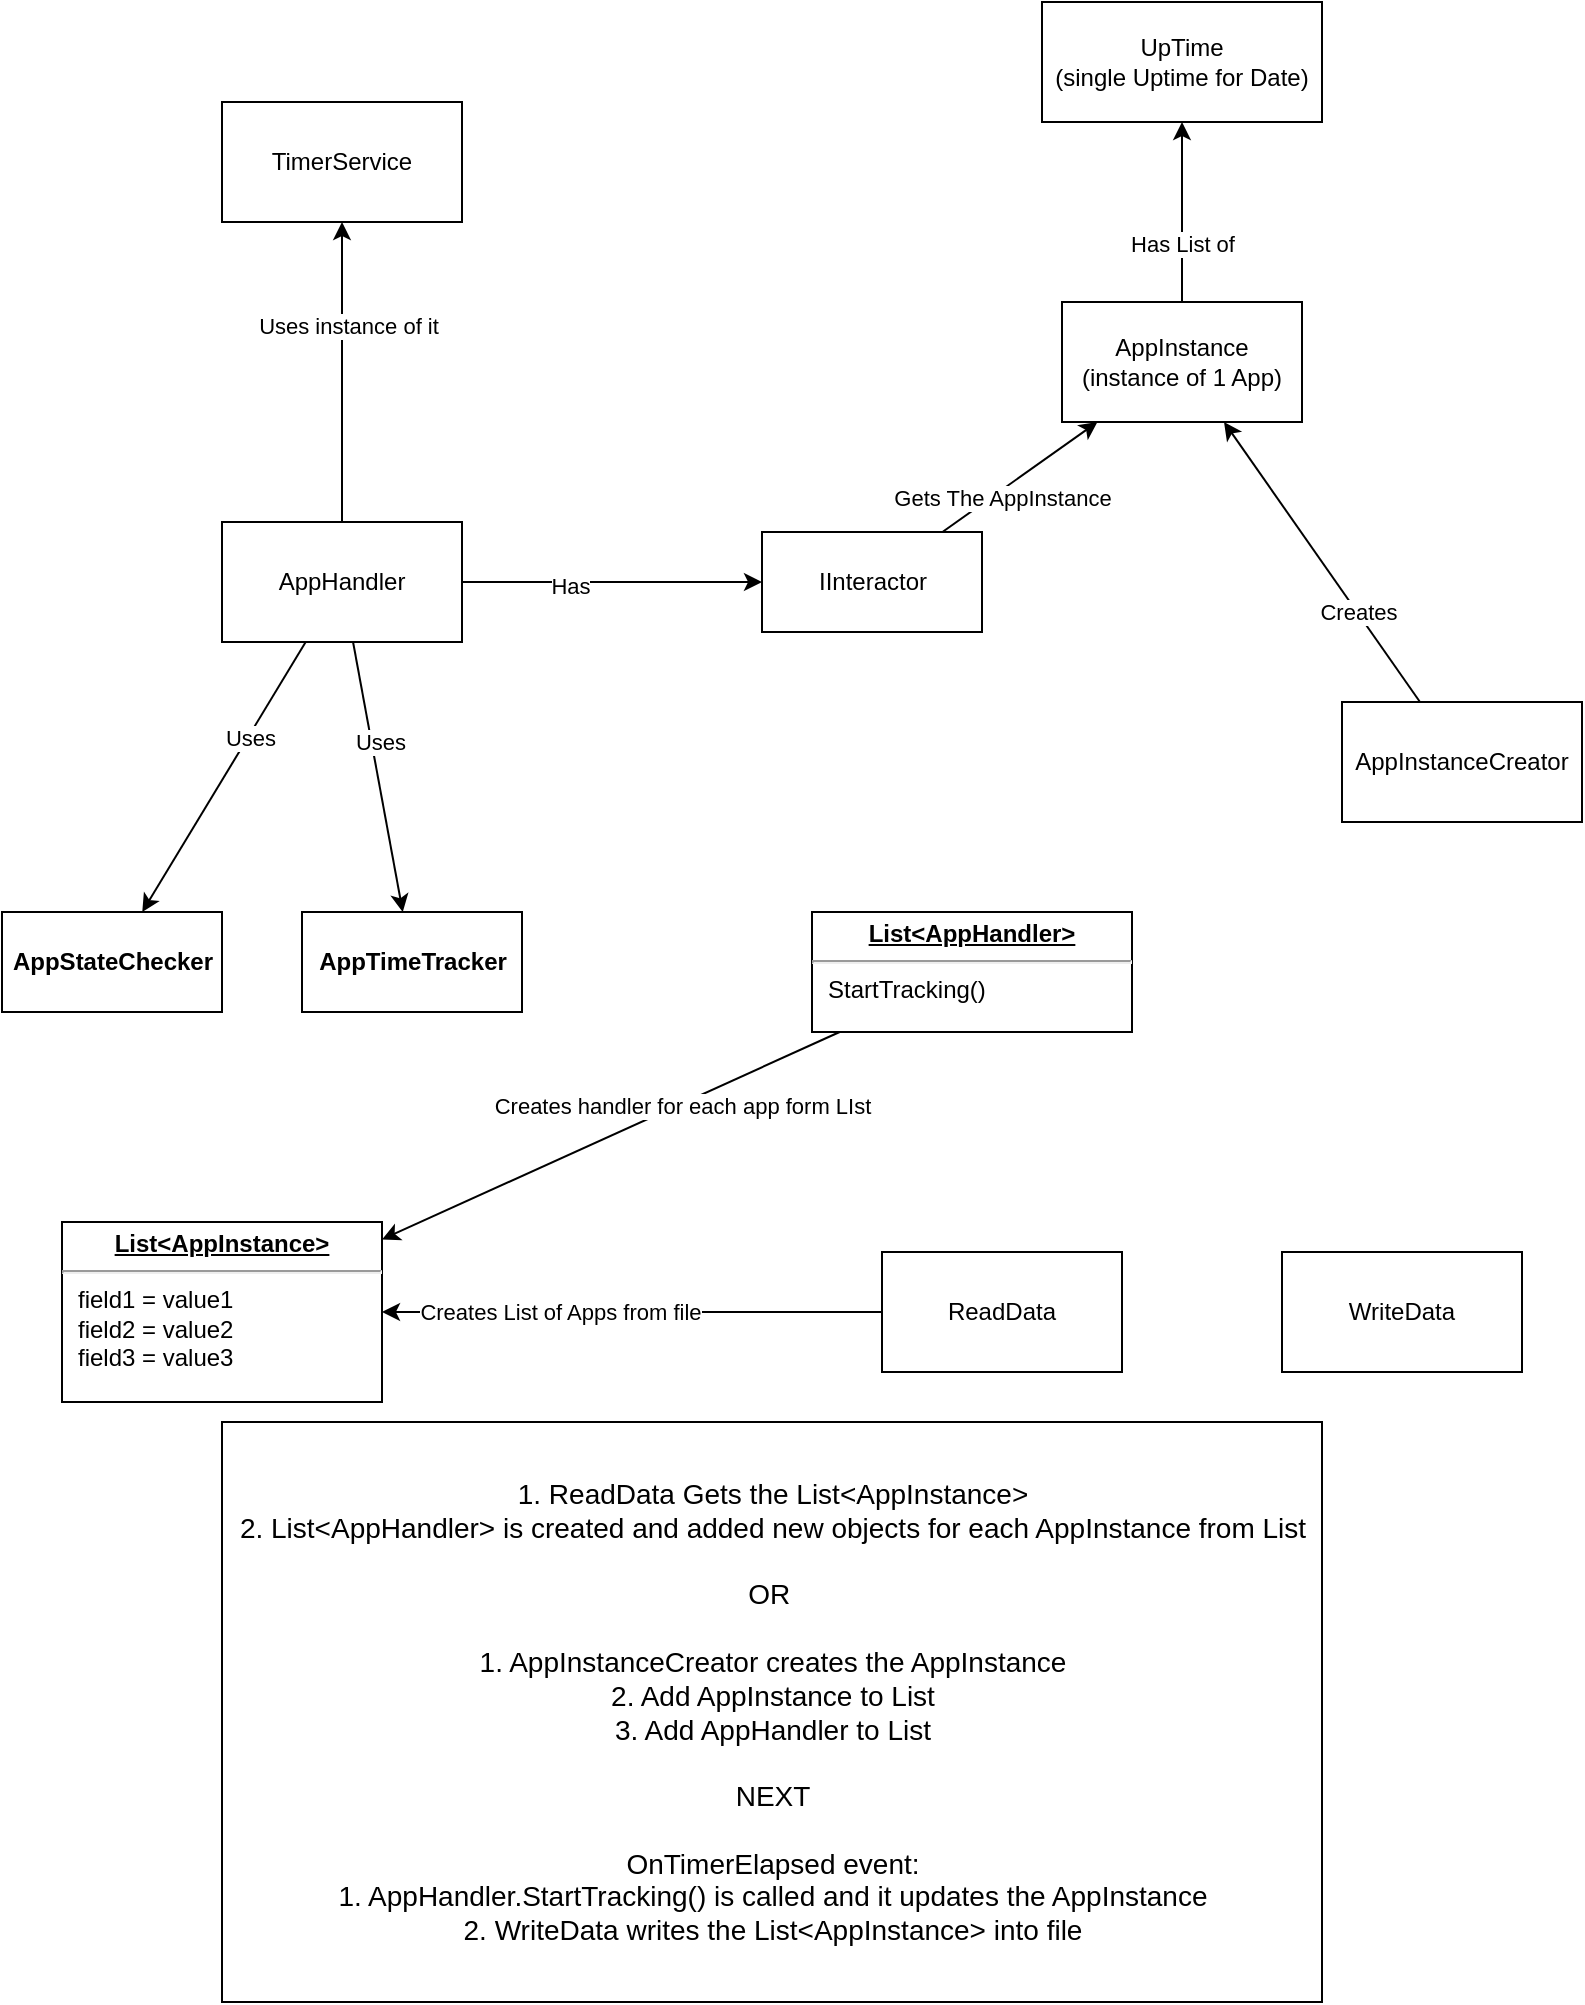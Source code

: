 <mxfile>
    <diagram id="BZ-cO62DnmGgJZc8tXrm" name="TrackedAppWorkFlow">
        <mxGraphModel dx="1530" dy="1181" grid="1" gridSize="10" guides="1" tooltips="1" connect="1" arrows="1" fold="1" page="1" pageScale="1" pageWidth="850" pageHeight="1100" math="0" shadow="0">
            <root>
                <mxCell id="0"/>
                <mxCell id="1" parent="0"/>
                <mxCell id="vjMBUKkElE8_SVuK97PD-60" style="edgeStyle=none;html=1;" edge="1" parent="1" source="2" target="11">
                    <mxGeometry relative="1" as="geometry"/>
                </mxCell>
                <mxCell id="vjMBUKkElE8_SVuK97PD-61" value="Has List of" style="edgeLabel;html=1;align=center;verticalAlign=middle;resizable=0;points=[];" vertex="1" connectable="0" parent="vjMBUKkElE8_SVuK97PD-60">
                    <mxGeometry x="-0.356" relative="1" as="geometry">
                        <mxPoint as="offset"/>
                    </mxGeometry>
                </mxCell>
                <mxCell id="2" value="AppInstance&lt;br&gt;(instance of 1 App)" style="rounded=0;whiteSpace=wrap;html=1;" parent="1" vertex="1">
                    <mxGeometry x="550" y="220" width="120" height="60" as="geometry"/>
                </mxCell>
                <mxCell id="11" value="UpTime&lt;br&gt;(single Uptime for Date)" style="rounded=0;whiteSpace=wrap;html=1;" parent="1" vertex="1">
                    <mxGeometry x="540" y="70" width="140" height="60" as="geometry"/>
                </mxCell>
                <mxCell id="39" value="&lt;b&gt;AppStateChecker&lt;/b&gt;" style="html=1;" parent="1" vertex="1">
                    <mxGeometry x="20" y="525" width="110" height="50" as="geometry"/>
                </mxCell>
                <mxCell id="41" value="&lt;b&gt;AppTimeTracker&lt;/b&gt;" style="html=1;" parent="1" vertex="1">
                    <mxGeometry x="170" y="525" width="110" height="50" as="geometry"/>
                </mxCell>
                <mxCell id="44" style="edgeStyle=none;html=1;" parent="1" source="43" target="2" edge="1">
                    <mxGeometry relative="1" as="geometry">
                        <mxPoint x="400" y="289.231" as="targetPoint"/>
                    </mxGeometry>
                </mxCell>
                <mxCell id="vjMBUKkElE8_SVuK97PD-62" value="Gets The AppInstance" style="edgeLabel;html=1;align=center;verticalAlign=middle;resizable=0;points=[];" vertex="1" connectable="0" parent="44">
                    <mxGeometry x="-0.299" y="-3" relative="1" as="geometry">
                        <mxPoint as="offset"/>
                    </mxGeometry>
                </mxCell>
                <mxCell id="43" value="IInteractor" style="html=1;" parent="1" vertex="1">
                    <mxGeometry x="400" y="335" width="110" height="50" as="geometry"/>
                </mxCell>
                <mxCell id="Bc6zjtvQ-QecZ-7PF7hh-62" style="edgeStyle=none;html=1;" parent="1" source="52" target="Bc6zjtvQ-QecZ-7PF7hh-61" edge="1">
                    <mxGeometry relative="1" as="geometry"/>
                </mxCell>
                <mxCell id="Bc6zjtvQ-QecZ-7PF7hh-63" value="Uses instance of it" style="edgeLabel;html=1;align=center;verticalAlign=middle;resizable=0;points=[];" parent="Bc6zjtvQ-QecZ-7PF7hh-62" vertex="1" connectable="0">
                    <mxGeometry x="0.326" y="-3" relative="1" as="geometry">
                        <mxPoint y="1" as="offset"/>
                    </mxGeometry>
                </mxCell>
                <mxCell id="Bc6zjtvQ-QecZ-7PF7hh-65" style="edgeStyle=none;html=1;" parent="1" source="52" target="43" edge="1">
                    <mxGeometry relative="1" as="geometry"/>
                </mxCell>
                <mxCell id="Bc6zjtvQ-QecZ-7PF7hh-72" value="Has" style="edgeLabel;html=1;align=center;verticalAlign=middle;resizable=0;points=[];" parent="Bc6zjtvQ-QecZ-7PF7hh-65" vertex="1" connectable="0">
                    <mxGeometry x="-0.29" y="-2" relative="1" as="geometry">
                        <mxPoint as="offset"/>
                    </mxGeometry>
                </mxCell>
                <mxCell id="Bc6zjtvQ-QecZ-7PF7hh-66" style="edgeStyle=none;html=1;" parent="1" source="52" target="41" edge="1">
                    <mxGeometry relative="1" as="geometry"/>
                </mxCell>
                <mxCell id="Bc6zjtvQ-QecZ-7PF7hh-71" value="Uses" style="edgeLabel;html=1;align=center;verticalAlign=middle;resizable=0;points=[];" parent="Bc6zjtvQ-QecZ-7PF7hh-66" vertex="1" connectable="0">
                    <mxGeometry x="-0.26" y="3" relative="1" as="geometry">
                        <mxPoint x="1" as="offset"/>
                    </mxGeometry>
                </mxCell>
                <mxCell id="Bc6zjtvQ-QecZ-7PF7hh-68" style="edgeStyle=none;html=1;" parent="1" source="52" target="39" edge="1">
                    <mxGeometry relative="1" as="geometry"/>
                </mxCell>
                <mxCell id="Bc6zjtvQ-QecZ-7PF7hh-69" value="Uses" style="edgeLabel;html=1;align=center;verticalAlign=middle;resizable=0;points=[];" parent="Bc6zjtvQ-QecZ-7PF7hh-68" vertex="1" connectable="0">
                    <mxGeometry x="-0.304" y="1" relative="1" as="geometry">
                        <mxPoint as="offset"/>
                    </mxGeometry>
                </mxCell>
                <mxCell id="52" value="AppHandler" style="whiteSpace=wrap;html=1;" parent="1" vertex="1">
                    <mxGeometry x="130" y="330" width="120" height="60" as="geometry"/>
                </mxCell>
                <mxCell id="Bc6zjtvQ-QecZ-7PF7hh-61" value="TimerService" style="whiteSpace=wrap;html=1;" parent="1" vertex="1">
                    <mxGeometry x="130" y="120" width="120" height="60" as="geometry"/>
                </mxCell>
                <mxCell id="vjMBUKkElE8_SVuK97PD-53" style="edgeStyle=none;html=1;" edge="1" parent="1" source="vjMBUKkElE8_SVuK97PD-52" target="2">
                    <mxGeometry relative="1" as="geometry"/>
                </mxCell>
                <mxCell id="vjMBUKkElE8_SVuK97PD-54" value="Creates" style="edgeLabel;html=1;align=center;verticalAlign=middle;resizable=0;points=[];" vertex="1" connectable="0" parent="vjMBUKkElE8_SVuK97PD-53">
                    <mxGeometry x="-0.359" relative="1" as="geometry">
                        <mxPoint as="offset"/>
                    </mxGeometry>
                </mxCell>
                <mxCell id="vjMBUKkElE8_SVuK97PD-52" value="AppInstanceCreator" style="whiteSpace=wrap;html=1;" vertex="1" parent="1">
                    <mxGeometry x="690" y="420" width="120" height="60" as="geometry"/>
                </mxCell>
                <mxCell id="vjMBUKkElE8_SVuK97PD-66" style="edgeStyle=none;html=1;" edge="1" parent="1" source="vjMBUKkElE8_SVuK97PD-55" target="vjMBUKkElE8_SVuK97PD-59">
                    <mxGeometry relative="1" as="geometry"/>
                </mxCell>
                <mxCell id="vjMBUKkElE8_SVuK97PD-67" value="Creates List of Apps from file" style="edgeLabel;html=1;align=center;verticalAlign=middle;resizable=0;points=[];" vertex="1" connectable="0" parent="vjMBUKkElE8_SVuK97PD-66">
                    <mxGeometry x="0.287" relative="1" as="geometry">
                        <mxPoint as="offset"/>
                    </mxGeometry>
                </mxCell>
                <mxCell id="vjMBUKkElE8_SVuK97PD-55" value="ReadData" style="whiteSpace=wrap;html=1;" vertex="1" parent="1">
                    <mxGeometry x="460" y="695" width="120" height="60" as="geometry"/>
                </mxCell>
                <mxCell id="vjMBUKkElE8_SVuK97PD-56" value="WriteData" style="whiteSpace=wrap;html=1;" vertex="1" parent="1">
                    <mxGeometry x="660" y="695" width="120" height="60" as="geometry"/>
                </mxCell>
                <mxCell id="vjMBUKkElE8_SVuK97PD-63" style="edgeStyle=none;html=1;" edge="1" parent="1" source="vjMBUKkElE8_SVuK97PD-58" target="vjMBUKkElE8_SVuK97PD-59">
                    <mxGeometry relative="1" as="geometry"/>
                </mxCell>
                <mxCell id="vjMBUKkElE8_SVuK97PD-64" value="Creates handler for each app form LIst" style="edgeLabel;html=1;align=center;verticalAlign=middle;resizable=0;points=[];" vertex="1" connectable="0" parent="vjMBUKkElE8_SVuK97PD-63">
                    <mxGeometry x="-0.309" y="1" relative="1" as="geometry">
                        <mxPoint as="offset"/>
                    </mxGeometry>
                </mxCell>
                <mxCell id="vjMBUKkElE8_SVuK97PD-58" value="&lt;p style=&quot;margin:0px;margin-top:4px;text-align:center;text-decoration:underline;&quot;&gt;&lt;b&gt;List&amp;lt;AppHandler&amp;gt;&lt;/b&gt;&lt;/p&gt;&lt;hr&gt;&lt;p style=&quot;margin:0px;margin-left:8px;&quot;&gt;StartTracking()&lt;/p&gt;" style="verticalAlign=top;align=left;overflow=fill;fontSize=12;fontFamily=Helvetica;html=1;" vertex="1" parent="1">
                    <mxGeometry x="425" y="525" width="160" height="60" as="geometry"/>
                </mxCell>
                <mxCell id="vjMBUKkElE8_SVuK97PD-59" value="&lt;p style=&quot;margin:0px;margin-top:4px;text-align:center;text-decoration:underline;&quot;&gt;&lt;b&gt;List&amp;lt;AppInstance&amp;gt;&lt;/b&gt;&lt;/p&gt;&lt;hr&gt;&lt;p style=&quot;margin:0px;margin-left:8px;&quot;&gt;field1 = value1&lt;br&gt;field2 = value2&lt;br&gt;field3 = value3&lt;/p&gt;" style="verticalAlign=top;align=left;overflow=fill;fontSize=12;fontFamily=Helvetica;html=1;" vertex="1" parent="1">
                    <mxGeometry x="50" y="680" width="160" height="90" as="geometry"/>
                </mxCell>
                <mxCell id="vjMBUKkElE8_SVuK97PD-69" value="1. ReadData Gets the List&amp;lt;AppInstance&amp;gt;&lt;br style=&quot;border-color: var(--border-color);&quot;&gt;2. List&amp;lt;AppHandler&amp;gt; is created and added new objects for each AppInstance from List&lt;br style=&quot;border-color: var(--border-color);&quot;&gt;&lt;br style=&quot;border-color: var(--border-color);&quot;&gt;OR&amp;nbsp;&lt;br style=&quot;border-color: var(--border-color);&quot;&gt;&lt;br style=&quot;border-color: var(--border-color);&quot;&gt;1. AppInstanceCreator creates the AppInstance&lt;br style=&quot;border-color: var(--border-color);&quot;&gt;2. Add AppInstance to List&lt;br style=&quot;border-color: var(--border-color);&quot;&gt;3. Add AppHandler to List&lt;br style=&quot;border-color: var(--border-color);&quot;&gt;&lt;br style=&quot;border-color: var(--border-color);&quot;&gt;NEXT&lt;br style=&quot;border-color: var(--border-color);&quot;&gt;&lt;br style=&quot;border-color: var(--border-color);&quot;&gt;OnTimerElapsed event:&lt;br style=&quot;border-color: var(--border-color);&quot;&gt;1. AppHandler.StartTracking() is called and it updates the AppInstance&lt;br style=&quot;border-color: var(--border-color);&quot;&gt;2. WriteData writes the List&amp;lt;AppInstance&amp;gt; into file" style="html=1;fontSize=14;" vertex="1" parent="1">
                    <mxGeometry x="130" y="780" width="550" height="290" as="geometry"/>
                </mxCell>
            </root>
        </mxGraphModel>
    </diagram>
    <diagram id="vio9tZY0HiVOnr2UPps9" name="TrackedAppClasses">
        <mxGraphModel dx="1260" dy="973" grid="1" gridSize="10" guides="1" tooltips="1" connect="1" arrows="1" fold="1" page="1" pageScale="1" pageWidth="850" pageHeight="1100" math="0" shadow="0">
            <root>
                <mxCell id="0"/>
                <mxCell id="1" parent="0"/>
                <mxCell id="2riPED5oYC9T3TNb9gyd-1" value="AppInstanse" style="swimlane;fontStyle=1;align=center;verticalAlign=top;childLayout=stackLayout;horizontal=1;startSize=26;horizontalStack=0;resizeParent=1;resizeParentMax=0;resizeLast=0;collapsible=1;marginBottom=0;" parent="1" vertex="1">
                    <mxGeometry x="440" y="310" width="160" height="124" as="geometry"/>
                </mxCell>
                <mxCell id="2riPED5oYC9T3TNb9gyd-2" value="+ Id : int&#10;+ Name : string&#10;+ IsRunning : bool&#10;+ UpTimes : List&lt;Uptime&gt;" style="text;strokeColor=none;fillColor=none;align=left;verticalAlign=top;spacingLeft=4;spacingRight=4;overflow=hidden;rotatable=0;points=[[0,0.5],[1,0.5]];portConstraint=eastwest;" parent="2riPED5oYC9T3TNb9gyd-1" vertex="1">
                    <mxGeometry y="26" width="160" height="64" as="geometry"/>
                </mxCell>
                <mxCell id="2riPED5oYC9T3TNb9gyd-3" value="" style="line;strokeWidth=1;fillColor=none;align=left;verticalAlign=middle;spacingTop=-1;spacingLeft=3;spacingRight=3;rotatable=0;labelPosition=right;points=[];portConstraint=eastwest;strokeColor=inherit;" parent="2riPED5oYC9T3TNb9gyd-1" vertex="1">
                    <mxGeometry y="90" width="160" height="8" as="geometry"/>
                </mxCell>
                <mxCell id="2riPED5oYC9T3TNb9gyd-4" value="+ method(type): type" style="text;strokeColor=none;fillColor=none;align=left;verticalAlign=top;spacingLeft=4;spacingRight=4;overflow=hidden;rotatable=0;points=[[0,0.5],[1,0.5]];portConstraint=eastwest;" parent="2riPED5oYC9T3TNb9gyd-1" vertex="1">
                    <mxGeometry y="98" width="160" height="26" as="geometry"/>
                </mxCell>
                <mxCell id="c5aE6hKna7cGHucHUaRy-1" value="UpTime" style="swimlane;fontStyle=1;align=center;verticalAlign=top;childLayout=stackLayout;horizontal=1;startSize=26;horizontalStack=0;resizeParent=1;resizeParentMax=0;resizeLast=0;collapsible=1;marginBottom=0;" parent="1" vertex="1">
                    <mxGeometry x="670" y="316" width="160" height="104" as="geometry">
                        <mxRectangle x="100" y="50" width="110" height="30" as="alternateBounds"/>
                    </mxGeometry>
                </mxCell>
                <mxCell id="c5aE6hKna7cGHucHUaRy-2" value="+ Minutes : int &#10;+ Date : DateOnly" style="text;strokeColor=none;fillColor=none;align=left;verticalAlign=top;spacingLeft=4;spacingRight=4;overflow=hidden;rotatable=0;points=[[0,0.5],[1,0.5]];portConstraint=eastwest;" parent="c5aE6hKna7cGHucHUaRy-1" vertex="1">
                    <mxGeometry y="26" width="160" height="44" as="geometry"/>
                </mxCell>
                <mxCell id="c5aE6hKna7cGHucHUaRy-3" value="" style="line;strokeWidth=1;fillColor=none;align=left;verticalAlign=middle;spacingTop=-1;spacingLeft=3;spacingRight=3;rotatable=0;labelPosition=right;points=[];portConstraint=eastwest;strokeColor=inherit;" parent="c5aE6hKna7cGHucHUaRy-1" vertex="1">
                    <mxGeometry y="70" width="160" height="8" as="geometry"/>
                </mxCell>
                <mxCell id="c5aE6hKna7cGHucHUaRy-4" value="+ method(type): type" style="text;strokeColor=none;fillColor=none;align=left;verticalAlign=top;spacingLeft=4;spacingRight=4;overflow=hidden;rotatable=0;points=[[0,0.5],[1,0.5]];portConstraint=eastwest;" parent="c5aE6hKna7cGHucHUaRy-1" vertex="1">
                    <mxGeometry y="78" width="160" height="26" as="geometry"/>
                </mxCell>
                <mxCell id="M_Fn2lDX56Cs01cFmTBk-2" style="edgeStyle=none;html=1;dashed=1;dashPattern=8 8;" parent="1" source="c5aE6hKna7cGHucHUaRy-5" target="M_Fn2lDX56Cs01cFmTBk-1" edge="1">
                    <mxGeometry relative="1" as="geometry"/>
                </mxCell>
                <mxCell id="c5aE6hKna7cGHucHUaRy-5" value="AppStateChecker" style="swimlane;fontStyle=1;align=center;verticalAlign=top;childLayout=stackLayout;horizontal=1;startSize=26;horizontalStack=0;resizeParent=1;resizeParentMax=0;resizeLast=0;collapsible=1;marginBottom=0;" parent="1" vertex="1">
                    <mxGeometry x="25" y="940" width="160" height="86" as="geometry"/>
                </mxCell>
                <mxCell id="c5aE6hKna7cGHucHUaRy-6" value="+ field: type" style="text;strokeColor=none;fillColor=none;align=left;verticalAlign=top;spacingLeft=4;spacingRight=4;overflow=hidden;rotatable=0;points=[[0,0.5],[1,0.5]];portConstraint=eastwest;" parent="c5aE6hKna7cGHucHUaRy-5" vertex="1">
                    <mxGeometry y="26" width="160" height="26" as="geometry"/>
                </mxCell>
                <mxCell id="c5aE6hKna7cGHucHUaRy-7" value="" style="line;strokeWidth=1;fillColor=none;align=left;verticalAlign=middle;spacingTop=-1;spacingLeft=3;spacingRight=3;rotatable=0;labelPosition=right;points=[];portConstraint=eastwest;strokeColor=inherit;" parent="c5aE6hKna7cGHucHUaRy-5" vertex="1">
                    <mxGeometry y="52" width="160" height="8" as="geometry"/>
                </mxCell>
                <mxCell id="c5aE6hKna7cGHucHUaRy-8" value="+ method(type): type" style="text;strokeColor=none;fillColor=none;align=left;verticalAlign=top;spacingLeft=4;spacingRight=4;overflow=hidden;rotatable=0;points=[[0,0.5],[1,0.5]];portConstraint=eastwest;" parent="c5aE6hKna7cGHucHUaRy-5" vertex="1">
                    <mxGeometry y="60" width="160" height="26" as="geometry"/>
                </mxCell>
                <mxCell id="M_Fn2lDX56Cs01cFmTBk-1" value="&lt;p style=&quot;margin:0px;margin-top:4px;text-align:center;&quot;&gt;&lt;i&gt;&amp;lt;&amp;lt;Interface&amp;gt;&amp;gt;&lt;/i&gt;&lt;br&gt;&lt;b&gt;IAppStateChecker&lt;/b&gt;&lt;/p&gt;&lt;hr size=&quot;1&quot;&gt;&lt;p style=&quot;margin:0px;margin-left:4px;&quot;&gt;+ AppInteractor : Interactor&lt;/p&gt;&lt;hr size=&quot;1&quot;&gt;&lt;p style=&quot;margin:0px;margin-left:4px;&quot;&gt;+ GetAppState () : bool&lt;br&gt;&lt;/p&gt;&lt;p style=&quot;margin:0px;margin-left:4px;&quot;&gt;+ UpdateStatus() : EventHandler&lt;/p&gt;" style="verticalAlign=top;align=left;overflow=fill;fontSize=12;fontFamily=Helvetica;html=1;" parent="1" vertex="1">
                    <mxGeometry x="10" y="720" width="190" height="140" as="geometry"/>
                </mxCell>
                <mxCell id="wEJZX17gfzbtgvIJ9ov2-2" style="edgeStyle=none;html=1;" parent="1" source="M_Fn2lDX56Cs01cFmTBk-3" target="2riPED5oYC9T3TNb9gyd-1" edge="1">
                    <mxGeometry relative="1" as="geometry"/>
                </mxCell>
                <mxCell id="M_Fn2lDX56Cs01cFmTBk-3" value="&lt;&lt;Interface&gt;&gt;&#10;IInteractor" style="swimlane;fontStyle=1;align=center;verticalAlign=top;childLayout=stackLayout;horizontal=1;startSize=41;horizontalStack=0;resizeParent=1;resizeParentMax=0;resizeLast=0;collapsible=1;marginBottom=0;" parent="1" vertex="1">
                    <mxGeometry x="425" y="474.5" width="190" height="101" as="geometry"/>
                </mxCell>
                <mxCell id="M_Fn2lDX56Cs01cFmTBk-4" value="+ App : AppInstance" style="text;strokeColor=none;fillColor=none;align=left;verticalAlign=top;spacingLeft=4;spacingRight=4;overflow=hidden;rotatable=0;points=[[0,0.5],[1,0.5]];portConstraint=eastwest;" parent="M_Fn2lDX56Cs01cFmTBk-3" vertex="1">
                    <mxGeometry y="41" width="190" height="26" as="geometry"/>
                </mxCell>
                <mxCell id="M_Fn2lDX56Cs01cFmTBk-5" value="" style="line;strokeWidth=1;fillColor=none;align=left;verticalAlign=middle;spacingTop=-1;spacingLeft=3;spacingRight=3;rotatable=0;labelPosition=right;points=[];portConstraint=eastwest;strokeColor=inherit;" parent="M_Fn2lDX56Cs01cFmTBk-3" vertex="1">
                    <mxGeometry y="67" width="190" height="8" as="geometry"/>
                </mxCell>
                <mxCell id="M_Fn2lDX56Cs01cFmTBk-6" value="+ GetAppById (int) : AppInstance" style="text;strokeColor=none;fillColor=none;align=left;verticalAlign=top;spacingLeft=4;spacingRight=4;overflow=hidden;rotatable=0;points=[[0,0.5],[1,0.5]];portConstraint=eastwest;" parent="M_Fn2lDX56Cs01cFmTBk-3" vertex="1">
                    <mxGeometry y="75" width="190" height="26" as="geometry"/>
                </mxCell>
                <mxCell id="xKE1cE81m3nqjKy4N8sU-1" value="&lt;p style=&quot;margin:0px;margin-top:4px;text-align:center;&quot;&gt;&lt;i&gt;&amp;lt;&amp;lt;Interface&amp;gt;&amp;gt;&lt;/i&gt;&lt;br&gt;&lt;b&gt;ITimeTracker&lt;/b&gt;&lt;/p&gt;&lt;hr size=&quot;1&quot;&gt;&lt;p style=&quot;margin:0px;margin-left:4px;&quot;&gt;+ AppInteractor : Interactor&lt;/p&gt;&lt;hr size=&quot;1&quot;&gt;&lt;p style=&quot;margin:0px;margin-left:4px;&quot;&gt;+ UpdateAppTime() : void&lt;br&gt;&lt;/p&gt;" style="verticalAlign=top;align=left;overflow=fill;fontSize=12;fontFamily=Helvetica;html=1;" parent="1" vertex="1">
                    <mxGeometry x="250" y="720" width="190" height="140" as="geometry"/>
                </mxCell>
                <mxCell id="vB-PPDz6NzqkqVzL-LXA-5" style="edgeStyle=none;html=1;dashed=1;dashPattern=8 8;" parent="1" source="vB-PPDz6NzqkqVzL-LXA-1" target="xKE1cE81m3nqjKy4N8sU-1" edge="1">
                    <mxGeometry relative="1" as="geometry"/>
                </mxCell>
                <mxCell id="vB-PPDz6NzqkqVzL-LXA-1" value="TimeTracker" style="swimlane;fontStyle=1;align=center;verticalAlign=top;childLayout=stackLayout;horizontal=1;startSize=26;horizontalStack=0;resizeParent=1;resizeParentMax=0;resizeLast=0;collapsible=1;marginBottom=0;" parent="1" vertex="1">
                    <mxGeometry x="265" y="940" width="160" height="86" as="geometry"/>
                </mxCell>
                <mxCell id="vB-PPDz6NzqkqVzL-LXA-2" value="+ field: type" style="text;strokeColor=none;fillColor=none;align=left;verticalAlign=top;spacingLeft=4;spacingRight=4;overflow=hidden;rotatable=0;points=[[0,0.5],[1,0.5]];portConstraint=eastwest;" parent="vB-PPDz6NzqkqVzL-LXA-1" vertex="1">
                    <mxGeometry y="26" width="160" height="26" as="geometry"/>
                </mxCell>
                <mxCell id="vB-PPDz6NzqkqVzL-LXA-3" value="" style="line;strokeWidth=1;fillColor=none;align=left;verticalAlign=middle;spacingTop=-1;spacingLeft=3;spacingRight=3;rotatable=0;labelPosition=right;points=[];portConstraint=eastwest;strokeColor=inherit;" parent="vB-PPDz6NzqkqVzL-LXA-1" vertex="1">
                    <mxGeometry y="52" width="160" height="8" as="geometry"/>
                </mxCell>
                <mxCell id="vB-PPDz6NzqkqVzL-LXA-4" value="+ method(type): type" style="text;strokeColor=none;fillColor=none;align=left;verticalAlign=top;spacingLeft=4;spacingRight=4;overflow=hidden;rotatable=0;points=[[0,0.5],[1,0.5]];portConstraint=eastwest;" parent="vB-PPDz6NzqkqVzL-LXA-1" vertex="1">
                    <mxGeometry y="60" width="160" height="26" as="geometry"/>
                </mxCell>
                <mxCell id="3iPNuKRFTGDdoeyNfGwK-5" value="" style="edgeStyle=none;html=1;dashed=1;dashPattern=8 8;" parent="1" source="3iPNuKRFTGDdoeyNfGwK-1" target="M_Fn2lDX56Cs01cFmTBk-3" edge="1">
                    <mxGeometry relative="1" as="geometry"/>
                </mxCell>
                <mxCell id="3iPNuKRFTGDdoeyNfGwK-1" value="Interactor" style="swimlane;fontStyle=1;align=center;verticalAlign=top;childLayout=stackLayout;horizontal=1;startSize=26;horizontalStack=0;resizeParent=1;resizeParentMax=0;resizeLast=0;collapsible=1;marginBottom=0;" parent="1" vertex="1">
                    <mxGeometry x="660" y="560" width="160" height="86" as="geometry"/>
                </mxCell>
                <mxCell id="3iPNuKRFTGDdoeyNfGwK-2" value="+ field: type" style="text;strokeColor=none;fillColor=none;align=left;verticalAlign=top;spacingLeft=4;spacingRight=4;overflow=hidden;rotatable=0;points=[[0,0.5],[1,0.5]];portConstraint=eastwest;" parent="3iPNuKRFTGDdoeyNfGwK-1" vertex="1">
                    <mxGeometry y="26" width="160" height="26" as="geometry"/>
                </mxCell>
                <mxCell id="3iPNuKRFTGDdoeyNfGwK-3" value="" style="line;strokeWidth=1;fillColor=none;align=left;verticalAlign=middle;spacingTop=-1;spacingLeft=3;spacingRight=3;rotatable=0;labelPosition=right;points=[];portConstraint=eastwest;strokeColor=inherit;" parent="3iPNuKRFTGDdoeyNfGwK-1" vertex="1">
                    <mxGeometry y="52" width="160" height="8" as="geometry"/>
                </mxCell>
                <mxCell id="3iPNuKRFTGDdoeyNfGwK-4" value="+ method(type): type" style="text;strokeColor=none;fillColor=none;align=left;verticalAlign=top;spacingLeft=4;spacingRight=4;overflow=hidden;rotatable=0;points=[[0,0.5],[1,0.5]];portConstraint=eastwest;" parent="3iPNuKRFTGDdoeyNfGwK-1" vertex="1">
                    <mxGeometry y="60" width="160" height="26" as="geometry"/>
                </mxCell>
                <mxCell id="NBzz8WkEO_0MQ7WdpvKx-2" value="&lt;p style=&quot;margin:0px;margin-top:4px;text-align:center;&quot;&gt;&lt;b&gt;StaticTimerService&lt;/b&gt;&lt;/p&gt;&lt;hr size=&quot;1&quot;&gt;&lt;p style=&quot;margin:0px;margin-left:4px;&quot;&gt;+ TimeElapsed : EventHandler&amp;lt;int&amp;gt;&lt;/p&gt;&lt;hr size=&quot;1&quot;&gt;&lt;p style=&quot;margin:0px;margin-left:4px;&quot;&gt;+ GetInstance() : StaticTimerService&lt;br&gt;&lt;/p&gt;" style="verticalAlign=top;align=left;overflow=fill;fontSize=12;fontFamily=Helvetica;html=1;" parent="1" vertex="1">
                    <mxGeometry x="310" y="120" width="200" height="90" as="geometry"/>
                </mxCell>
                <mxCell id="wJqPjbKtkDIRBSEz-App-10" style="edgeStyle=none;html=1;" parent="1" source="wJqPjbKtkDIRBSEz-App-1" target="M_Fn2lDX56Cs01cFmTBk-3" edge="1">
                    <mxGeometry relative="1" as="geometry"/>
                </mxCell>
                <mxCell id="wJqPjbKtkDIRBSEz-App-12" style="edgeStyle=none;html=1;" parent="1" source="wJqPjbKtkDIRBSEz-App-1" target="M_Fn2lDX56Cs01cFmTBk-1" edge="1">
                    <mxGeometry relative="1" as="geometry"/>
                </mxCell>
                <mxCell id="wJqPjbKtkDIRBSEz-App-13" style="edgeStyle=none;html=1;" parent="1" source="wJqPjbKtkDIRBSEz-App-1" target="xKE1cE81m3nqjKy4N8sU-1" edge="1">
                    <mxGeometry relative="1" as="geometry"/>
                </mxCell>
                <mxCell id="_B3kjIsg-tNy-zB0qmga-1" style="edgeStyle=none;html=1;" parent="1" source="wJqPjbKtkDIRBSEz-App-1" target="NBzz8WkEO_0MQ7WdpvKx-2" edge="1">
                    <mxGeometry relative="1" as="geometry"/>
                </mxCell>
                <mxCell id="wJqPjbKtkDIRBSEz-App-1" value="&lt;&lt;Interface&gt;&gt;&#10;IAppHandler" style="swimlane;fontStyle=1;align=center;verticalAlign=top;childLayout=stackLayout;horizontal=1;startSize=41;horizontalStack=0;resizeParent=1;resizeParentMax=0;resizeLast=0;collapsible=1;marginBottom=0;" parent="1" vertex="1">
                    <mxGeometry x="30" y="460" width="210" height="130" as="geometry"/>
                </mxCell>
                <mxCell id="wJqPjbKtkDIRBSEz-App-2" value="+ Interactor : IInteractor" style="text;strokeColor=none;fillColor=none;align=left;verticalAlign=top;spacingLeft=4;spacingRight=4;overflow=hidden;rotatable=0;points=[[0,0.5],[1,0.5]];portConstraint=eastwest;" parent="wJqPjbKtkDIRBSEz-App-1" vertex="1">
                    <mxGeometry y="41" width="210" height="39" as="geometry"/>
                </mxCell>
                <mxCell id="wJqPjbKtkDIRBSEz-App-3" value="" style="line;strokeWidth=1;fillColor=none;align=left;verticalAlign=middle;spacingTop=-1;spacingLeft=3;spacingRight=3;rotatable=0;labelPosition=right;points=[];portConstraint=eastwest;strokeColor=inherit;" parent="wJqPjbKtkDIRBSEz-App-1" vertex="1">
                    <mxGeometry y="80" width="210" height="8" as="geometry"/>
                </mxCell>
                <mxCell id="wJqPjbKtkDIRBSEz-App-4" value="+ TrackApp()" style="text;strokeColor=none;fillColor=none;align=left;verticalAlign=top;spacingLeft=4;spacingRight=4;overflow=hidden;rotatable=0;points=[[0,0.5],[1,0.5]];portConstraint=eastwest;" parent="wJqPjbKtkDIRBSEz-App-1" vertex="1">
                    <mxGeometry y="88" width="210" height="42" as="geometry"/>
                </mxCell>
                <mxCell id="wJqPjbKtkDIRBSEz-App-9" style="edgeStyle=none;html=1;dashed=1;dashPattern=12 12;" parent="1" source="wJqPjbKtkDIRBSEz-App-5" target="wJqPjbKtkDIRBSEz-App-1" edge="1">
                    <mxGeometry relative="1" as="geometry"/>
                </mxCell>
                <mxCell id="wJqPjbKtkDIRBSEz-App-5" value="AppHandler" style="swimlane;fontStyle=1;align=center;verticalAlign=top;childLayout=stackLayout;horizontal=1;startSize=26;horizontalStack=0;resizeParent=1;resizeParentMax=0;resizeLast=0;collapsible=1;marginBottom=0;" parent="1" vertex="1">
                    <mxGeometry x="25" y="240" width="210" height="114" as="geometry"/>
                </mxCell>
                <mxCell id="wJqPjbKtkDIRBSEz-App-6" value="- _stateChecker L IAppStateChecker&#10;- _timeTracker : IAppTimeTracker&#10;- _ioService : IAppIOService" style="text;strokeColor=none;fillColor=none;align=left;verticalAlign=top;spacingLeft=4;spacingRight=4;overflow=hidden;rotatable=0;points=[[0,0.5],[1,0.5]];portConstraint=eastwest;" parent="wJqPjbKtkDIRBSEz-App-5" vertex="1">
                    <mxGeometry y="26" width="210" height="54" as="geometry"/>
                </mxCell>
                <mxCell id="wJqPjbKtkDIRBSEz-App-7" value="" style="line;strokeWidth=1;fillColor=none;align=left;verticalAlign=middle;spacingTop=-1;spacingLeft=3;spacingRight=3;rotatable=0;labelPosition=right;points=[];portConstraint=eastwest;strokeColor=inherit;" parent="wJqPjbKtkDIRBSEz-App-5" vertex="1">
                    <mxGeometry y="80" width="210" height="8" as="geometry"/>
                </mxCell>
                <mxCell id="wJqPjbKtkDIRBSEz-App-8" value="+ OnTimerElapsed() : void" style="text;strokeColor=none;fillColor=none;align=left;verticalAlign=top;spacingLeft=4;spacingRight=4;overflow=hidden;rotatable=0;points=[[0,0.5],[1,0.5]];portConstraint=eastwest;" parent="wJqPjbKtkDIRBSEz-App-5" vertex="1">
                    <mxGeometry y="88" width="210" height="26" as="geometry"/>
                </mxCell>
                <mxCell id="wJqPjbKtkDIRBSEz-App-11" style="edgeStyle=none;html=1;" parent="1" source="2riPED5oYC9T3TNb9gyd-2" target="c5aE6hKna7cGHucHUaRy-1" edge="1">
                    <mxGeometry relative="1" as="geometry"/>
                </mxCell>
                <mxCell id="xpj2CpNyukS95XoH6V6x-5" style="edgeStyle=none;html=1;" edge="1" parent="1" source="xpj2CpNyukS95XoH6V6x-1" target="2riPED5oYC9T3TNb9gyd-1">
                    <mxGeometry relative="1" as="geometry"/>
                </mxCell>
                <mxCell id="xpj2CpNyukS95XoH6V6x-1" value="AppInstanseCreator" style="swimlane;fontStyle=1;align=center;verticalAlign=top;childLayout=stackLayout;horizontal=1;startSize=26;horizontalStack=0;resizeParent=1;resizeParentMax=0;resizeLast=0;collapsible=1;marginBottom=0;" vertex="1" parent="1">
                    <mxGeometry x="570" y="130" width="260" height="60" as="geometry"/>
                </mxCell>
                <mxCell id="xpj2CpNyukS95XoH6V6x-3" value="" style="line;strokeWidth=1;fillColor=none;align=left;verticalAlign=middle;spacingTop=-1;spacingLeft=3;spacingRight=3;rotatable=0;labelPosition=right;points=[];portConstraint=eastwest;strokeColor=inherit;" vertex="1" parent="xpj2CpNyukS95XoH6V6x-1">
                    <mxGeometry y="26" width="260" height="8" as="geometry"/>
                </mxCell>
                <mxCell id="xpj2CpNyukS95XoH6V6x-4" value="+ CreateAppInstanceToTrack() : AppInstance" style="text;strokeColor=none;fillColor=none;align=left;verticalAlign=top;spacingLeft=4;spacingRight=4;overflow=hidden;rotatable=0;points=[[0,0.5],[1,0.5]];portConstraint=eastwest;" vertex="1" parent="xpj2CpNyukS95XoH6V6x-1">
                    <mxGeometry y="34" width="260" height="26" as="geometry"/>
                </mxCell>
            </root>
        </mxGraphModel>
    </diagram>
    <diagram id="BRv02COea-QeACMF_mdt" name="Components">
        <mxGraphModel dx="1071" dy="827" grid="1" gridSize="10" guides="1" tooltips="1" connect="1" arrows="1" fold="1" page="1" pageScale="1" pageWidth="850" pageHeight="1100" math="0" shadow="0">
            <root>
                <mxCell id="0"/>
                <mxCell id="1" parent="0"/>
                <mxCell id="kXVfCSl4jr0CTvzGOh9C-1" value="«interface»&lt;br&gt;&lt;b&gt;IDataIssuer&lt;/b&gt;&lt;br&gt;(видає аппВМ як інфу для зовнішніх юзерів)" style="html=1;whiteSpace=wrap;" vertex="1" parent="1">
                    <mxGeometry x="340" y="440" width="150" height="80" as="geometry"/>
                </mxCell>
                <mxCell id="kXVfCSl4jr0CTvzGOh9C-2" value="«interface»&lt;br&gt;&lt;b&gt;IReadData&lt;/b&gt;&lt;br&gt;(зчитує інфу з файлу з аппками)" style="html=1;whiteSpace=wrap;" vertex="1" parent="1">
                    <mxGeometry x="40" y="80" width="140" height="80" as="geometry"/>
                </mxCell>
                <mxCell id="kXVfCSl4jr0CTvzGOh9C-3" value="«interface»&lt;br&gt;&lt;b&gt;IWriteData&lt;/b&gt;&lt;br&gt;(записує інфу в файл з аппками)" style="html=1;whiteSpace=wrap;" vertex="1" parent="1">
                    <mxGeometry x="230" y="80" width="140" height="80" as="geometry"/>
                </mxCell>
                <mxCell id="kXVfCSl4jr0CTvzGOh9C-4" value="«interface»&lt;br&gt;&lt;b&gt;IAppHandler&lt;/b&gt;&lt;br&gt;(проводить дії над аппкою)" style="html=1;whiteSpace=wrap;" vertex="1" parent="1">
                    <mxGeometry x="140" y="240" width="150" height="80" as="geometry"/>
                </mxCell>
                <mxCell id="kXVfCSl4jr0CTvzGOh9C-5" value="«interface»&lt;br&gt;&lt;b&gt;IAppInstanceCreate&lt;/b&gt;&lt;br&gt;(створює нову аппку ту трек)" style="html=1;whiteSpace=wrap;" vertex="1" parent="1">
                    <mxGeometry x="50" y="440" width="160" height="80" as="geometry"/>
                </mxCell>
                <mxCell id="kXVfCSl4jr0CTvzGOh9C-6" value="«interface»&lt;br&gt;&lt;b&gt;IProcessesGet&lt;/b&gt;&lt;br&gt;(формує список унік процесів зараз)" style="whiteSpace=wrap;html=1;" vertex="1" parent="1">
                    <mxGeometry x="510" y="180" width="140" height="70" as="geometry"/>
                </mxCell>
            </root>
        </mxGraphModel>
    </diagram>
    <diagram id="PUmWmaKJ7k-YxO_VZ2uD" name="UseCases">
        <mxGraphModel dx="1071" dy="827" grid="1" gridSize="10" guides="1" tooltips="1" connect="1" arrows="1" fold="1" page="1" pageScale="1" pageWidth="850" pageHeight="1100" background="none" math="0" shadow="0">
            <root>
                <mxCell id="0"/>
                <mxCell id="1" parent="0"/>
                <mxCell id="dMN4HTIztsLSaWl279la-11" style="edgeStyle=none;html=1;" parent="1" source="dMN4HTIztsLSaWl279la-1" target="dMN4HTIztsLSaWl279la-2" edge="1">
                    <mxGeometry relative="1" as="geometry"/>
                </mxCell>
                <mxCell id="dMN4HTIztsLSaWl279la-15" style="edgeStyle=none;html=1;" parent="1" source="dMN4HTIztsLSaWl279la-1" target="dMN4HTIztsLSaWl279la-3" edge="1">
                    <mxGeometry relative="1" as="geometry"/>
                </mxCell>
                <mxCell id="dMN4HTIztsLSaWl279la-1" value="User" style="shape=umlActor;verticalLabelPosition=bottom;verticalAlign=top;html=1;" parent="1" vertex="1">
                    <mxGeometry x="370" y="430" width="30" height="60" as="geometry"/>
                </mxCell>
                <mxCell id="dMN4HTIztsLSaWl279la-12" style="edgeStyle=none;html=1;" parent="1" source="dMN4HTIztsLSaWl279la-2" target="dMN4HTIztsLSaWl279la-7" edge="1">
                    <mxGeometry relative="1" as="geometry"/>
                </mxCell>
                <mxCell id="dMN4HTIztsLSaWl279la-13" style="edgeStyle=none;html=1;" parent="1" source="dMN4HTIztsLSaWl279la-2" target="dMN4HTIztsLSaWl279la-8" edge="1">
                    <mxGeometry relative="1" as="geometry"/>
                </mxCell>
                <mxCell id="dMN4HTIztsLSaWl279la-14" style="edgeStyle=none;html=1;" parent="1" source="dMN4HTIztsLSaWl279la-2" target="dMN4HTIztsLSaWl279la-9" edge="1">
                    <mxGeometry relative="1" as="geometry"/>
                </mxCell>
                <mxCell id="dMN4HTIztsLSaWl279la-2" value="Track App" style="ellipse;whiteSpace=wrap;html=1;" parent="1" vertex="1">
                    <mxGeometry x="310" y="280" width="140" height="70" as="geometry"/>
                </mxCell>
                <mxCell id="dMN4HTIztsLSaWl279la-16" style="edgeStyle=none;html=1;entryX=1;entryY=0;entryDx=0;entryDy=0;" parent="1" source="dMN4HTIztsLSaWl279la-3" target="dMN4HTIztsLSaWl279la-6" edge="1">
                    <mxGeometry relative="1" as="geometry"/>
                </mxCell>
                <mxCell id="dMN4HTIztsLSaWl279la-17" style="edgeStyle=none;html=1;" parent="1" source="dMN4HTIztsLSaWl279la-3" target="dMN4HTIztsLSaWl279la-5" edge="1">
                    <mxGeometry relative="1" as="geometry"/>
                </mxCell>
                <mxCell id="dMN4HTIztsLSaWl279la-18" style="edgeStyle=none;html=1;" parent="1" source="dMN4HTIztsLSaWl279la-3" target="dMN4HTIztsLSaWl279la-4" edge="1">
                    <mxGeometry relative="1" as="geometry"/>
                </mxCell>
                <mxCell id="dMN4HTIztsLSaWl279la-3" value="Change Settings" style="ellipse;whiteSpace=wrap;html=1;" parent="1" vertex="1">
                    <mxGeometry x="310" y="570" width="140" height="70" as="geometry"/>
                </mxCell>
                <mxCell id="dMN4HTIztsLSaWl279la-4" value="Change Theme" style="ellipse;whiteSpace=wrap;html=1;" parent="1" vertex="1">
                    <mxGeometry x="510" y="690" width="140" height="70" as="geometry"/>
                </mxCell>
                <mxCell id="dMN4HTIztsLSaWl279la-5" value="Change Launch Settings" style="ellipse;whiteSpace=wrap;html=1;" parent="1" vertex="1">
                    <mxGeometry x="310" y="720" width="140" height="70" as="geometry"/>
                </mxCell>
                <mxCell id="dMN4HTIztsLSaWl279la-6" value="Change DateTime Format" style="ellipse;whiteSpace=wrap;html=1;" parent="1" vertex="1">
                    <mxGeometry x="120" y="690" width="140" height="70" as="geometry"/>
                </mxCell>
                <mxCell id="dMN4HTIztsLSaWl279la-7" value="Add App to Track" style="ellipse;whiteSpace=wrap;html=1;" parent="1" vertex="1">
                    <mxGeometry x="120" y="160" width="140" height="70" as="geometry"/>
                </mxCell>
                <mxCell id="dMN4HTIztsLSaWl279la-8" value="Remove App from Tracking" style="ellipse;whiteSpace=wrap;html=1;" parent="1" vertex="1">
                    <mxGeometry x="310" y="130" width="140" height="70" as="geometry"/>
                </mxCell>
                <mxCell id="dMN4HTIztsLSaWl279la-9" value="Reset Tracked App Time ??" style="ellipse;whiteSpace=wrap;html=1;" parent="1" vertex="1">
                    <mxGeometry x="510" y="160" width="140" height="70" as="geometry"/>
                </mxCell>
            </root>
        </mxGraphModel>
    </diagram>
    <diagram id="Dejo6b93_JO_sXRvDogZ" name="ChangeSettingsClasses">
        <mxGraphModel dx="1071" dy="827" grid="1" gridSize="10" guides="1" tooltips="1" connect="1" arrows="1" fold="1" page="1" pageScale="1" pageWidth="850" pageHeight="1100" math="0" shadow="0">
            <root>
                <mxCell id="0"/>
                <mxCell id="1" parent="0"/>
            </root>
        </mxGraphModel>
    </diagram>
</mxfile>